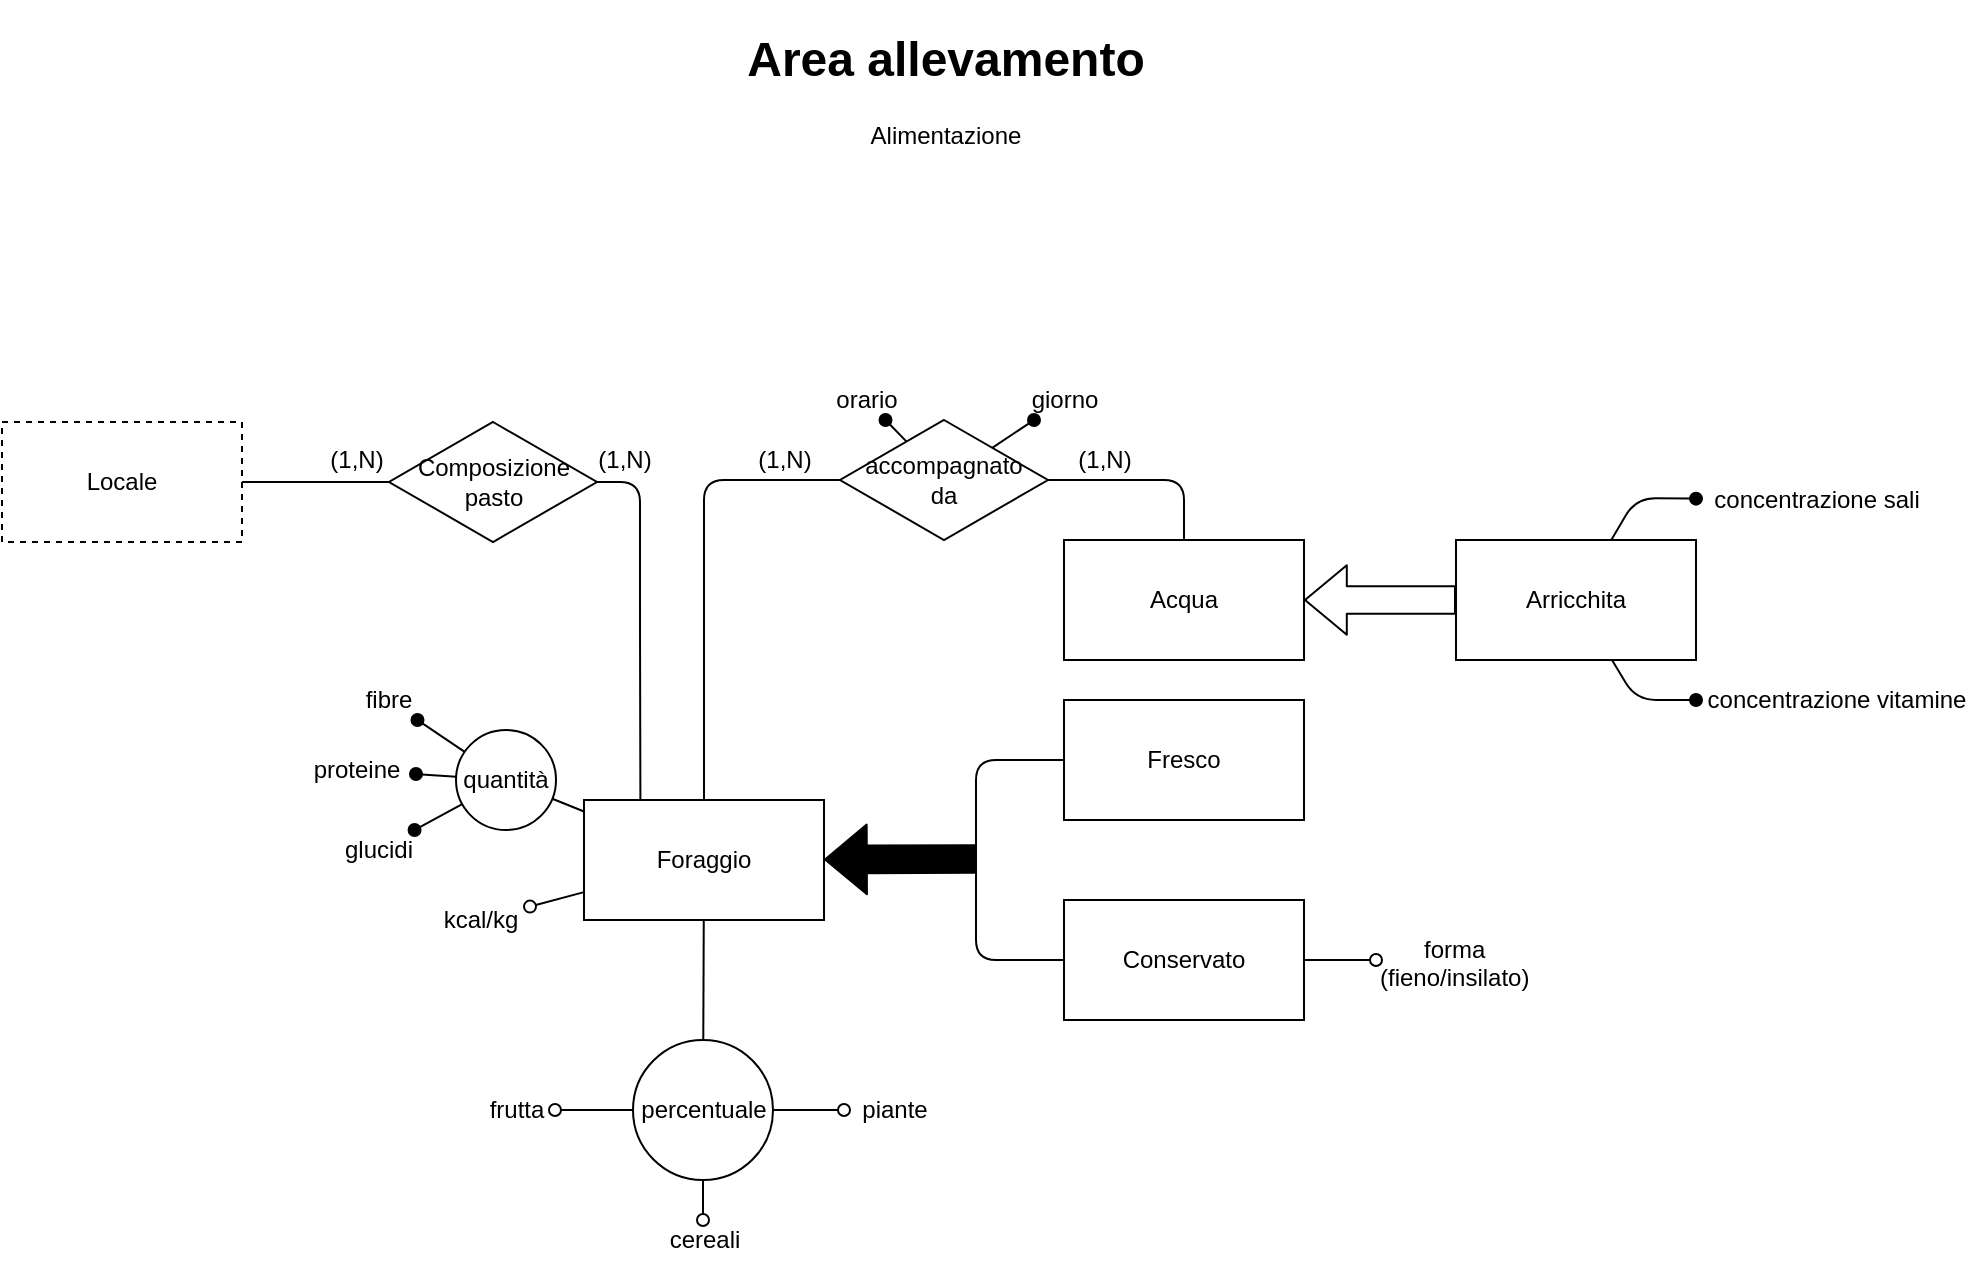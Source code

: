 <mxfile version="11.1.4" type="device"><diagram id="lG-e80A1CCNsUZWzC7qY" name="Page-1"><mxGraphModel dx="1038" dy="649" grid="1" gridSize="10" guides="1" tooltips="1" connect="1" arrows="1" fold="1" page="1" pageScale="1" pageWidth="1169" pageHeight="827" math="0" shadow="0"><root><mxCell id="0"/><mxCell id="1" parent="0"/><mxCell id="eYpJvFEQ_d1zwZna0sn9-1" value="&lt;h1&gt;Area allevamento&lt;/h1&gt;&lt;div&gt;Alimentazione&lt;/div&gt;" style="text;html=1;strokeColor=none;fillColor=none;spacing=5;spacingTop=-20;whiteSpace=wrap;overflow=hidden;rounded=0;align=center;" parent="1" vertex="1"><mxGeometry x="479.5" y="20" width="210" height="120" as="geometry"/></mxCell><mxCell id="eYpJvFEQ_d1zwZna0sn9-18" style="edgeStyle=none;rounded=1;orthogonalLoop=1;jettySize=auto;html=1;endArrow=oval;endFill=1;" parent="1" source="eYpJvFEQ_d1zwZna0sn9-12" target="eYpJvFEQ_d1zwZna0sn9-16" edge="1"><mxGeometry relative="1" as="geometry"><mxPoint x="644" y="159.474" as="sourcePoint"/></mxGeometry></mxCell><mxCell id="eYpJvFEQ_d1zwZna0sn9-19" style="edgeStyle=none;rounded=1;orthogonalLoop=1;jettySize=auto;html=1;endArrow=oval;endFill=1;" parent="1" source="eYpJvFEQ_d1zwZna0sn9-12" target="eYpJvFEQ_d1zwZna0sn9-17" edge="1"><mxGeometry relative="1" as="geometry"><mxPoint x="644" y="180.526" as="sourcePoint"/></mxGeometry></mxCell><mxCell id="eYpJvFEQ_d1zwZna0sn9-22" value="" style="edgeStyle=none;rounded=1;orthogonalLoop=1;jettySize=auto;html=1;endArrow=none;endFill=0;" parent="1" edge="1"><mxGeometry relative="1" as="geometry"><mxPoint x="464" y="550" as="targetPoint"/></mxGeometry></mxCell><mxCell id="eYpJvFEQ_d1zwZna0sn9-28" style="edgeStyle=none;rounded=1;orthogonalLoop=1;jettySize=auto;html=1;endArrow=none;endFill=0;" parent="1" source="eYpJvFEQ_d1zwZna0sn9-3" target="eYpJvFEQ_d1zwZna0sn9-27" edge="1"><mxGeometry relative="1" as="geometry"/></mxCell><mxCell id="eYpJvFEQ_d1zwZna0sn9-37" style="edgeStyle=none;rounded=1;orthogonalLoop=1;jettySize=auto;html=1;endArrow=oval;endFill=0;" parent="1" source="eYpJvFEQ_d1zwZna0sn9-3" target="eYpJvFEQ_d1zwZna0sn9-36" edge="1"><mxGeometry relative="1" as="geometry"/></mxCell><mxCell id="neX2omEbhX2WsSGmWn7V-1" style="orthogonalLoop=1;jettySize=auto;html=1;exitX=0.06;exitY=-0.013;exitDx=0;exitDy=0;exitPerimeter=0;endArrow=none;endFill=0;entryX=1;entryY=0.5;entryDx=0;entryDy=0;rounded=1;" edge="1" parent="1" target="neX2omEbhX2WsSGmWn7V-2"><mxGeometry relative="1" as="geometry"><mxPoint x="431" y="301" as="targetPoint"/><mxPoint x="432.2" y="410.22" as="sourcePoint"/><Array as="points"><mxPoint x="432" y="321"/><mxPoint x="432" y="251"/></Array></mxGeometry></mxCell><mxCell id="eYpJvFEQ_d1zwZna0sn9-3" value="Foraggio" style="rounded=0;whiteSpace=wrap;html=1;align=center;" parent="1" vertex="1"><mxGeometry x="404" y="410" width="120" height="60" as="geometry"/></mxCell><mxCell id="eYpJvFEQ_d1zwZna0sn9-44" style="edgeStyle=none;rounded=1;orthogonalLoop=1;jettySize=auto;html=1;endArrow=none;endFill=0;fillColor=#000000;" parent="1" source="eYpJvFEQ_d1zwZna0sn9-3" target="eYpJvFEQ_d1zwZna0sn9-45" edge="1"><mxGeometry relative="1" as="geometry"><mxPoint x="464" y="640" as="targetPoint"/><mxPoint x="464" y="610" as="sourcePoint"/></mxGeometry></mxCell><mxCell id="eYpJvFEQ_d1zwZna0sn9-4" value="Acqua" style="rounded=0;whiteSpace=wrap;html=1;align=center;" parent="1" vertex="1"><mxGeometry x="644" y="280" width="120" height="60" as="geometry"/></mxCell><mxCell id="eYpJvFEQ_d1zwZna0sn9-5" value="" style="shape=flexArrow;endArrow=classic;html=1;width=13.81;endSize=6.633;" parent="1" source="eYpJvFEQ_d1zwZna0sn9-6" target="eYpJvFEQ_d1zwZna0sn9-4" edge="1"><mxGeometry width="50" height="50" relative="1" as="geometry"><mxPoint x="840" y="310" as="sourcePoint"/><mxPoint x="870" y="280" as="targetPoint"/></mxGeometry></mxCell><mxCell id="eYpJvFEQ_d1zwZna0sn9-8" style="rounded=1;orthogonalLoop=1;jettySize=auto;html=1;endArrow=oval;endFill=1;" parent="1" source="eYpJvFEQ_d1zwZna0sn9-6" target="eYpJvFEQ_d1zwZna0sn9-9" edge="1"><mxGeometry relative="1" as="geometry"><mxPoint x="930.0" y="250" as="targetPoint"/><Array as="points"><mxPoint x="930" y="259"/></Array></mxGeometry></mxCell><mxCell id="eYpJvFEQ_d1zwZna0sn9-11" style="edgeStyle=none;rounded=1;orthogonalLoop=1;jettySize=auto;html=1;endArrow=oval;endFill=1;" parent="1" source="eYpJvFEQ_d1zwZna0sn9-6" target="eYpJvFEQ_d1zwZna0sn9-10" edge="1"><mxGeometry relative="1" as="geometry"><Array as="points"><mxPoint x="930" y="360"/></Array></mxGeometry></mxCell><mxCell id="eYpJvFEQ_d1zwZna0sn9-6" value="Arricchita&lt;br&gt;" style="rounded=0;whiteSpace=wrap;html=1;align=center;" parent="1" vertex="1"><mxGeometry x="840" y="280" width="120" height="60" as="geometry"/></mxCell><mxCell id="eYpJvFEQ_d1zwZna0sn9-9" value="concentrazione sali&lt;br&gt;" style="text;html=1;resizable=0;points=[];autosize=1;align=center;verticalAlign=top;spacingTop=-4;" parent="1" vertex="1"><mxGeometry x="960" y="250" width="120" height="20" as="geometry"/></mxCell><mxCell id="eYpJvFEQ_d1zwZna0sn9-10" value="concentrazione vitamine&lt;br&gt;" style="text;html=1;resizable=0;points=[];autosize=1;align=center;verticalAlign=top;spacingTop=-4;" parent="1" vertex="1"><mxGeometry x="960" y="350" width="140" height="20" as="geometry"/></mxCell><mxCell id="eYpJvFEQ_d1zwZna0sn9-13" style="edgeStyle=none;rounded=1;orthogonalLoop=1;jettySize=auto;html=1;endArrow=none;endFill=0;" parent="1" source="eYpJvFEQ_d1zwZna0sn9-12" target="eYpJvFEQ_d1zwZna0sn9-4" edge="1"><mxGeometry relative="1" as="geometry"><mxPoint x="704" y="290" as="targetPoint"/><Array as="points"><mxPoint x="704" y="250"/></Array></mxGeometry></mxCell><mxCell id="eYpJvFEQ_d1zwZna0sn9-14" style="edgeStyle=none;rounded=1;orthogonalLoop=1;jettySize=auto;html=1;endArrow=none;endFill=0;" parent="1" source="eYpJvFEQ_d1zwZna0sn9-12" target="eYpJvFEQ_d1zwZna0sn9-3" edge="1"><mxGeometry relative="1" as="geometry"><mxPoint x="464" y="290" as="targetPoint"/><Array as="points"><mxPoint x="464" y="250"/></Array></mxGeometry></mxCell><mxCell id="eYpJvFEQ_d1zwZna0sn9-12" value="accompagnato&lt;br&gt;da" style="rhombus;whiteSpace=wrap;html=1;align=center;" parent="1" vertex="1"><mxGeometry x="532" y="220" width="104" height="60" as="geometry"/></mxCell><mxCell id="eYpJvFEQ_d1zwZna0sn9-16" value="orario&lt;br&gt;" style="text;html=1;resizable=0;points=[];autosize=1;align=center;verticalAlign=top;spacingTop=-4;" parent="1" vertex="1"><mxGeometry x="520" y="200" width="50" height="20" as="geometry"/></mxCell><mxCell id="eYpJvFEQ_d1zwZna0sn9-17" value="giorno&lt;br&gt;" style="text;html=1;resizable=0;points=[];autosize=1;align=center;verticalAlign=top;spacingTop=-4;" parent="1" vertex="1"><mxGeometry x="619" y="200" width="50" height="20" as="geometry"/></mxCell><mxCell id="eYpJvFEQ_d1zwZna0sn9-29" style="edgeStyle=none;rounded=1;orthogonalLoop=1;jettySize=auto;html=1;endArrow=oval;endFill=1;" parent="1" source="eYpJvFEQ_d1zwZna0sn9-27" target="eYpJvFEQ_d1zwZna0sn9-30" edge="1"><mxGeometry relative="1" as="geometry"><mxPoint x="330" y="370" as="targetPoint"/></mxGeometry></mxCell><mxCell id="eYpJvFEQ_d1zwZna0sn9-33" style="edgeStyle=none;rounded=1;orthogonalLoop=1;jettySize=auto;html=1;endArrow=oval;endFill=1;" parent="1" source="eYpJvFEQ_d1zwZna0sn9-27" target="eYpJvFEQ_d1zwZna0sn9-31" edge="1"><mxGeometry relative="1" as="geometry"/></mxCell><mxCell id="eYpJvFEQ_d1zwZna0sn9-34" style="edgeStyle=none;rounded=1;orthogonalLoop=1;jettySize=auto;html=1;endArrow=oval;endFill=1;" parent="1" source="eYpJvFEQ_d1zwZna0sn9-27" target="eYpJvFEQ_d1zwZna0sn9-32" edge="1"><mxGeometry relative="1" as="geometry"/></mxCell><mxCell id="eYpJvFEQ_d1zwZna0sn9-27" value="quantità" style="ellipse;whiteSpace=wrap;html=1;aspect=fixed;align=center;" parent="1" vertex="1"><mxGeometry x="340" y="375" width="50" height="50" as="geometry"/></mxCell><mxCell id="eYpJvFEQ_d1zwZna0sn9-30" value="fibre&lt;br&gt;" style="text;html=1;resizable=0;points=[];autosize=1;align=center;verticalAlign=top;spacingTop=-4;" parent="1" vertex="1"><mxGeometry x="286" y="350" width="40" height="20" as="geometry"/></mxCell><mxCell id="eYpJvFEQ_d1zwZna0sn9-31" value="proteine&lt;br&gt;" style="text;html=1;resizable=0;points=[];autosize=1;align=center;verticalAlign=top;spacingTop=-4;" parent="1" vertex="1"><mxGeometry x="260" y="385" width="60" height="20" as="geometry"/></mxCell><mxCell id="eYpJvFEQ_d1zwZna0sn9-32" value="glucidi&lt;br&gt;" style="text;html=1;resizable=0;points=[];autosize=1;align=center;verticalAlign=top;spacingTop=-4;" parent="1" vertex="1"><mxGeometry x="276" y="425" width="50" height="20" as="geometry"/></mxCell><mxCell id="eYpJvFEQ_d1zwZna0sn9-36" value="kcal/kg&lt;br&gt;" style="text;html=1;resizable=0;points=[];autosize=1;align=center;verticalAlign=top;spacingTop=-4;" parent="1" vertex="1"><mxGeometry x="327" y="460" width="50" height="20" as="geometry"/></mxCell><mxCell id="eYpJvFEQ_d1zwZna0sn9-38" value="" style="shape=flexArrow;endArrow=classic;html=1;width=13.81;endSize=6.633;fillColor=#000000;" parent="1" target="eYpJvFEQ_d1zwZna0sn9-3" edge="1"><mxGeometry width="50" height="50" relative="1" as="geometry"><mxPoint x="600" y="439.5" as="sourcePoint"/><mxPoint x="524" y="439.5" as="targetPoint"/></mxGeometry></mxCell><mxCell id="eYpJvFEQ_d1zwZna0sn9-41" style="edgeStyle=none;rounded=1;orthogonalLoop=1;jettySize=auto;html=1;endArrow=none;endFill=0;fillColor=#000000;" parent="1" source="eYpJvFEQ_d1zwZna0sn9-39" target="eYpJvFEQ_d1zwZna0sn9-40" edge="1"><mxGeometry relative="1" as="geometry"><Array as="points"><mxPoint x="600" y="390"/><mxPoint x="600" y="490"/></Array></mxGeometry></mxCell><mxCell id="eYpJvFEQ_d1zwZna0sn9-39" value="Fresco" style="rounded=0;whiteSpace=wrap;html=1;align=center;" parent="1" vertex="1"><mxGeometry x="644" y="360" width="120" height="60" as="geometry"/></mxCell><mxCell id="eYpJvFEQ_d1zwZna0sn9-42" style="edgeStyle=none;rounded=1;orthogonalLoop=1;jettySize=auto;html=1;endArrow=oval;endFill=0;fillColor=#000000;" parent="1" source="eYpJvFEQ_d1zwZna0sn9-40" target="eYpJvFEQ_d1zwZna0sn9-43" edge="1"><mxGeometry relative="1" as="geometry"><mxPoint x="800" y="490" as="targetPoint"/></mxGeometry></mxCell><mxCell id="eYpJvFEQ_d1zwZna0sn9-40" value="Conservato&lt;br&gt;" style="rounded=0;whiteSpace=wrap;html=1;align=center;" parent="1" vertex="1"><mxGeometry x="644" y="460" width="120" height="60" as="geometry"/></mxCell><mxCell id="eYpJvFEQ_d1zwZna0sn9-43" value="&lt;div align=&quot;center&quot;&gt;forma&lt;br&gt;(fieno/insilato)&lt;br&gt;&lt;/div&gt;" style="text;html=1;resizable=0;points=[];autosize=1;align=left;verticalAlign=top;spacingTop=-4;" parent="1" vertex="1"><mxGeometry x="800" y="475" width="90" height="30" as="geometry"/></mxCell><mxCell id="eYpJvFEQ_d1zwZna0sn9-48" style="edgeStyle=none;rounded=1;orthogonalLoop=1;jettySize=auto;html=1;endArrow=oval;endFill=0;fillColor=#000000;" parent="1" source="eYpJvFEQ_d1zwZna0sn9-45" target="eYpJvFEQ_d1zwZna0sn9-49" edge="1"><mxGeometry relative="1" as="geometry"><mxPoint x="519.5" y="565" as="targetPoint"/></mxGeometry></mxCell><mxCell id="eYpJvFEQ_d1zwZna0sn9-53" style="edgeStyle=none;rounded=1;orthogonalLoop=1;jettySize=auto;html=1;endArrow=oval;endFill=0;fillColor=#000000;" parent="1" source="eYpJvFEQ_d1zwZna0sn9-45" target="eYpJvFEQ_d1zwZna0sn9-52" edge="1"><mxGeometry relative="1" as="geometry"/></mxCell><mxCell id="eYpJvFEQ_d1zwZna0sn9-54" style="edgeStyle=none;rounded=1;orthogonalLoop=1;jettySize=auto;html=1;endArrow=oval;endFill=0;fillColor=#000000;" parent="1" source="eYpJvFEQ_d1zwZna0sn9-45" target="eYpJvFEQ_d1zwZna0sn9-51" edge="1"><mxGeometry relative="1" as="geometry"/></mxCell><mxCell id="eYpJvFEQ_d1zwZna0sn9-45" value="percentuale" style="ellipse;whiteSpace=wrap;html=1;aspect=fixed;align=center;" parent="1" vertex="1"><mxGeometry x="428.5" y="530" width="70" height="70" as="geometry"/></mxCell><mxCell id="eYpJvFEQ_d1zwZna0sn9-49" value="&lt;div align=&quot;center&quot;&gt;piante&lt;br&gt;&lt;/div&gt;" style="text;html=1;resizable=0;points=[];autosize=1;align=center;verticalAlign=top;spacingTop=-4;" parent="1" vertex="1"><mxGeometry x="534" y="555" width="50" height="20" as="geometry"/></mxCell><mxCell id="eYpJvFEQ_d1zwZna0sn9-51" value="&lt;div align=&quot;center&quot;&gt;cereali&lt;/div&gt;" style="text;html=1;resizable=0;points=[];autosize=1;align=center;verticalAlign=top;spacingTop=-4;" parent="1" vertex="1"><mxGeometry x="438.5" y="620" width="50" height="20" as="geometry"/></mxCell><mxCell id="eYpJvFEQ_d1zwZna0sn9-52" value="&lt;div align=&quot;center&quot;&gt;frutta&lt;/div&gt;" style="text;html=1;resizable=0;points=[];autosize=1;align=center;verticalAlign=top;spacingTop=-4;" parent="1" vertex="1"><mxGeometry x="349.5" y="555" width="40" height="20" as="geometry"/></mxCell><mxCell id="2V7PbgYJKXeDL_wLn4AP-1" value="(1,N)" style="text;html=1;resizable=0;points=[];autosize=1;align=center;verticalAlign=top;spacingTop=-4;" parent="1" vertex="1"><mxGeometry x="644" y="230" width="40" height="20" as="geometry"/></mxCell><mxCell id="2V7PbgYJKXeDL_wLn4AP-2" value="(1,N)" style="text;html=1;resizable=0;points=[];autosize=1;align=center;verticalAlign=top;spacingTop=-4;" parent="1" vertex="1"><mxGeometry x="484" y="230" width="40" height="20" as="geometry"/></mxCell><mxCell id="neX2omEbhX2WsSGmWn7V-5" value="" style="edgeStyle=none;rounded=1;orthogonalLoop=1;jettySize=auto;html=1;endArrow=none;endFill=0;" edge="1" parent="1" source="neX2omEbhX2WsSGmWn7V-7"><mxGeometry relative="1" as="geometry"><mxPoint x="226.5" y="251" as="targetPoint"/></mxGeometry></mxCell><mxCell id="neX2omEbhX2WsSGmWn7V-2" value="Composizione pasto&lt;br&gt;" style="rhombus;whiteSpace=wrap;html=1;align=center;" vertex="1" parent="1"><mxGeometry x="306.5" y="221" width="104" height="60" as="geometry"/></mxCell><mxCell id="neX2omEbhX2WsSGmWn7V-7" value="Locale" style="rounded=0;whiteSpace=wrap;html=1;align=center;dashed=1;" vertex="1" parent="1"><mxGeometry x="113" y="221" width="120" height="60" as="geometry"/></mxCell><mxCell id="neX2omEbhX2WsSGmWn7V-8" value="" style="edgeStyle=none;rounded=1;orthogonalLoop=1;jettySize=auto;html=1;endArrow=none;endFill=0;" edge="1" parent="1" source="neX2omEbhX2WsSGmWn7V-2" target="neX2omEbhX2WsSGmWn7V-7"><mxGeometry relative="1" as="geometry"><mxPoint x="306.5" y="251" as="sourcePoint"/><mxPoint x="226.5" y="251" as="targetPoint"/></mxGeometry></mxCell><mxCell id="neX2omEbhX2WsSGmWn7V-10" value="(1,N)" style="text;html=1;resizable=0;points=[];autosize=1;align=center;verticalAlign=top;spacingTop=-4;" vertex="1" parent="1"><mxGeometry x="270" y="230" width="40" height="20" as="geometry"/></mxCell><mxCell id="neX2omEbhX2WsSGmWn7V-11" value="(1,N)" style="text;html=1;resizable=0;points=[];autosize=1;align=center;verticalAlign=top;spacingTop=-4;" vertex="1" parent="1"><mxGeometry x="404" y="230" width="40" height="20" as="geometry"/></mxCell></root></mxGraphModel></diagram></mxfile>